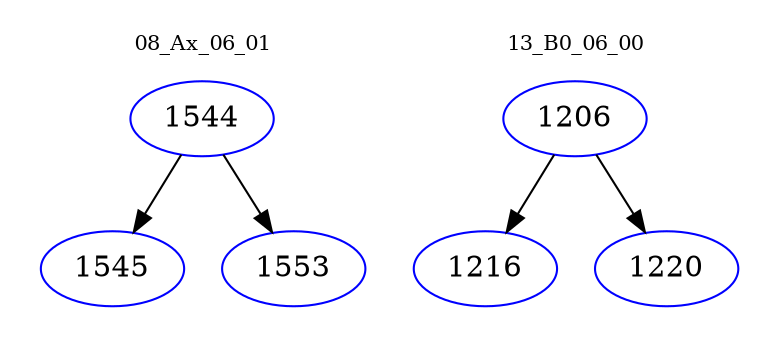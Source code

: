 digraph{
subgraph cluster_0 {
color = white
label = "08_Ax_06_01";
fontsize=10;
T0_1544 [label="1544", color="blue"]
T0_1544 -> T0_1545 [color="black"]
T0_1545 [label="1545", color="blue"]
T0_1544 -> T0_1553 [color="black"]
T0_1553 [label="1553", color="blue"]
}
subgraph cluster_1 {
color = white
label = "13_B0_06_00";
fontsize=10;
T1_1206 [label="1206", color="blue"]
T1_1206 -> T1_1216 [color="black"]
T1_1216 [label="1216", color="blue"]
T1_1206 -> T1_1220 [color="black"]
T1_1220 [label="1220", color="blue"]
}
}
